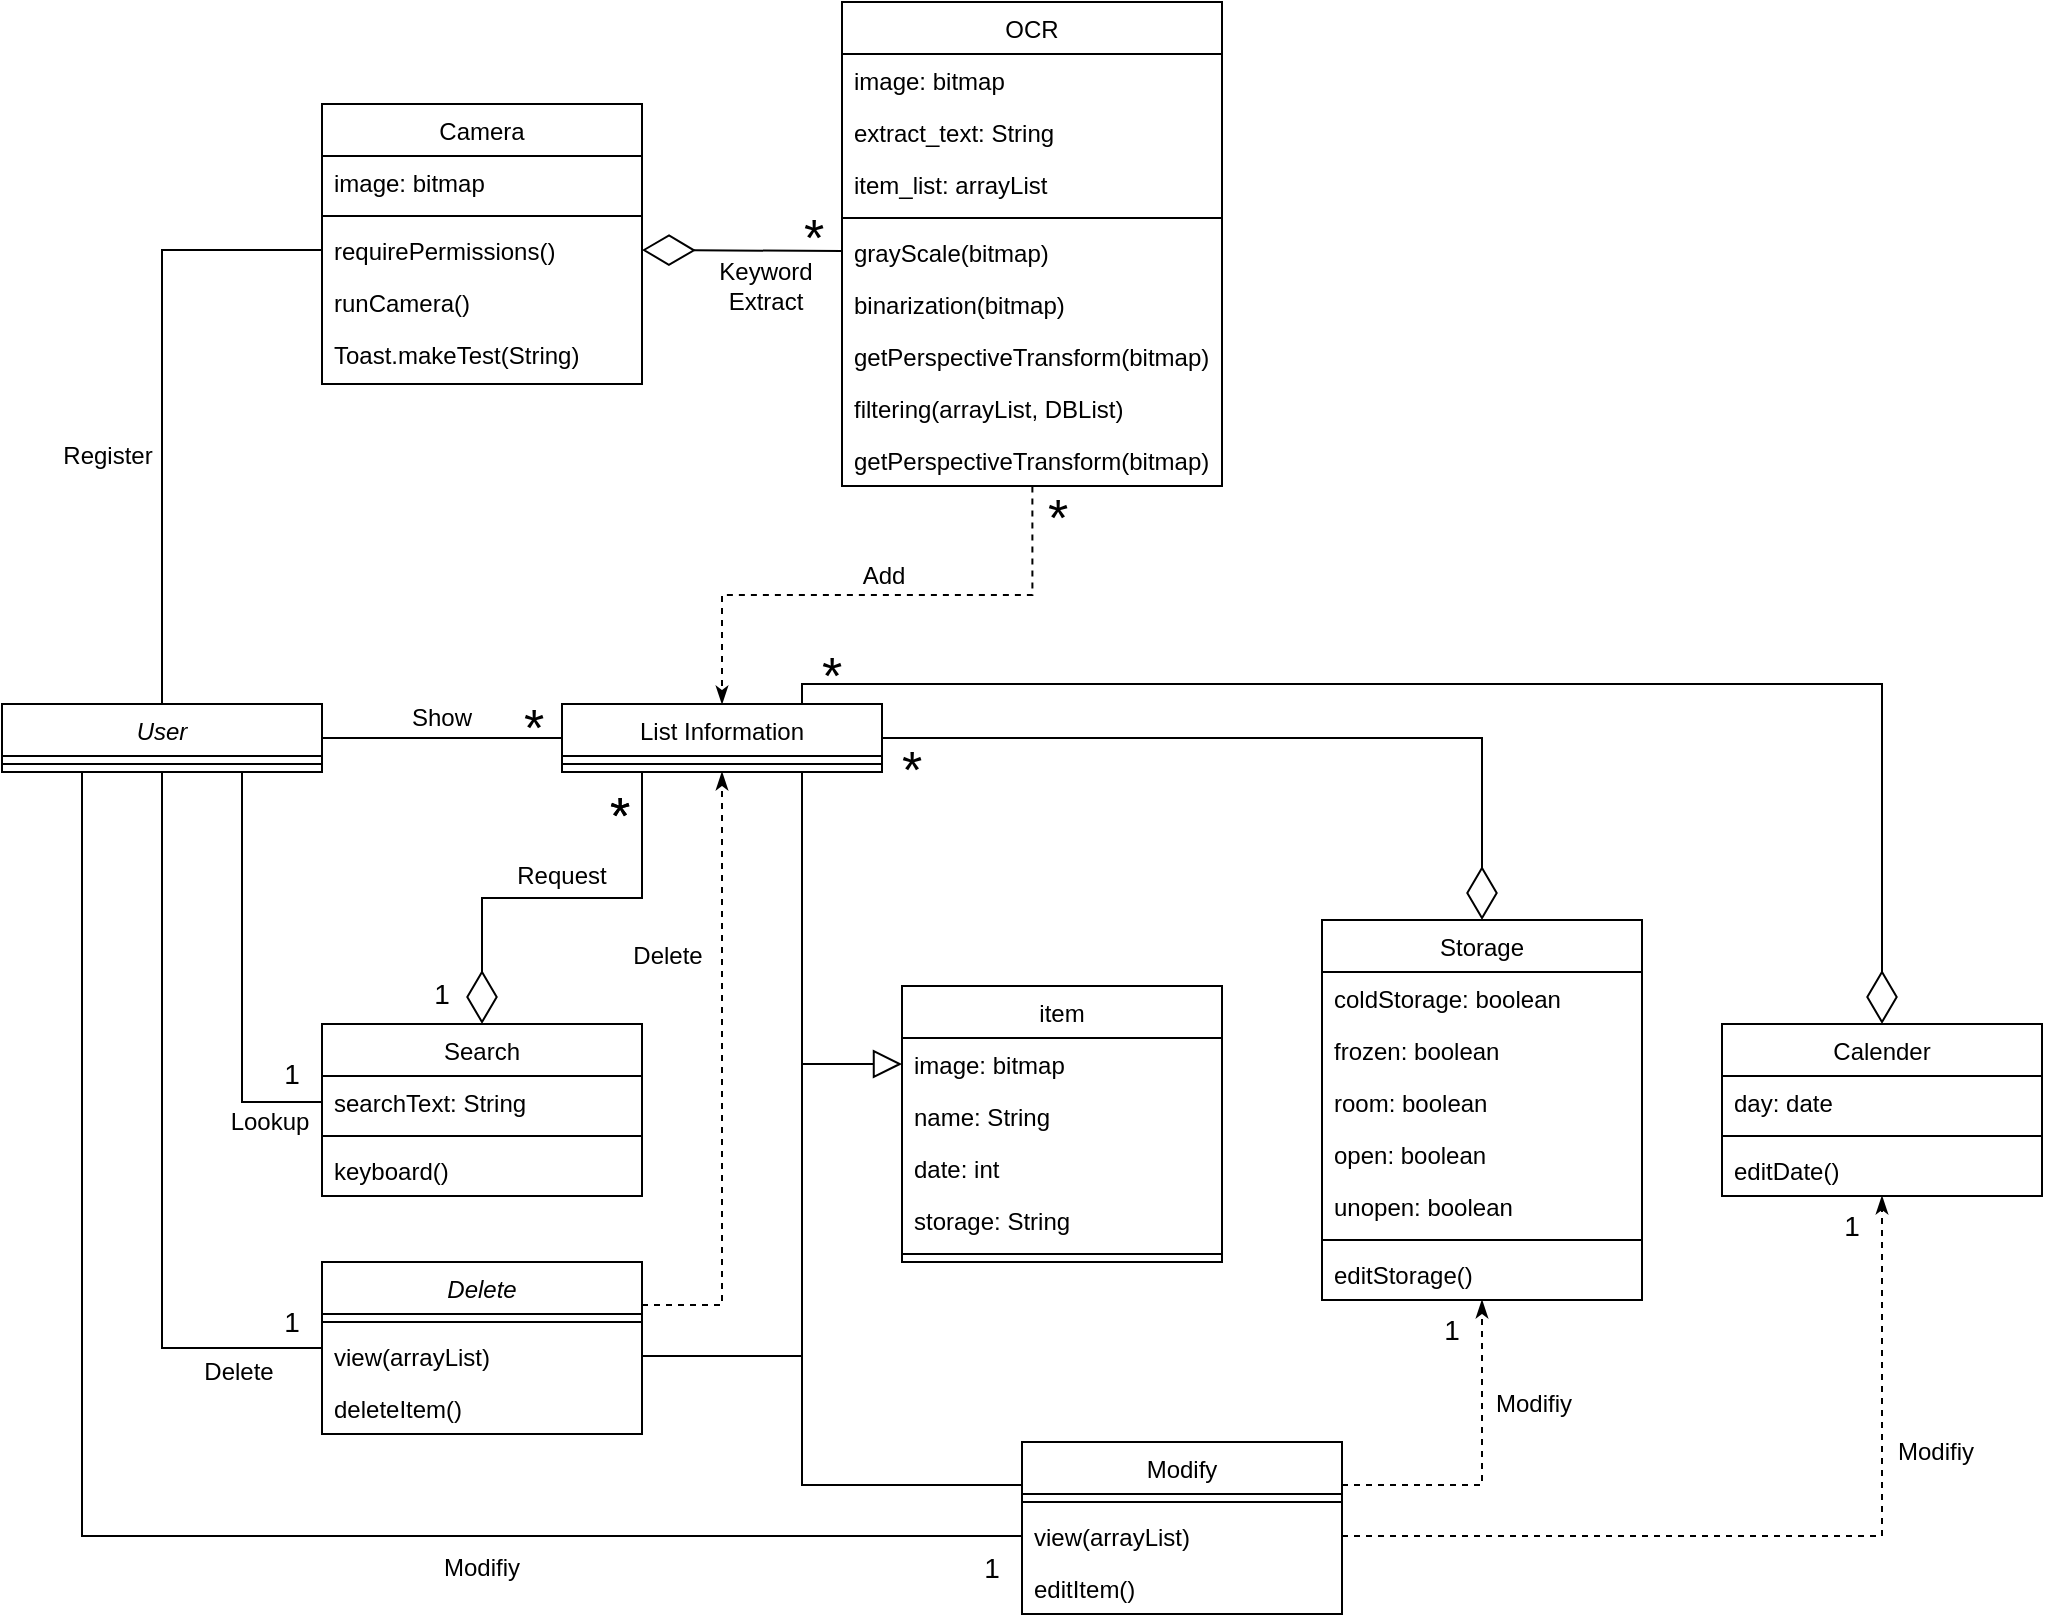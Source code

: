 <mxfile version="15.5.2" type="device"><diagram id="C5RBs43oDa-KdzZeNtuy" name="Page-1"><mxGraphModel dx="1713" dy="980" grid="1" gridSize="10" guides="1" tooltips="1" connect="1" arrows="1" fold="1" page="1" pageScale="1" pageWidth="827" pageHeight="1169" math="0" shadow="0"><root><mxCell id="WIyWlLk6GJQsqaUBKTNV-0"/><mxCell id="WIyWlLk6GJQsqaUBKTNV-1" parent="WIyWlLk6GJQsqaUBKTNV-0"/><mxCell id="zkfFHV4jXpPFQw0GAbJ--0" value="Delete" style="swimlane;fontStyle=2;align=center;verticalAlign=top;childLayout=stackLayout;horizontal=1;startSize=26;horizontalStack=0;resizeParent=1;resizeLast=0;collapsible=1;marginBottom=0;rounded=0;shadow=0;strokeWidth=1;" parent="WIyWlLk6GJQsqaUBKTNV-1" vertex="1"><mxGeometry x="200" y="690" width="160" height="86" as="geometry"><mxRectangle x="230" y="140" width="160" height="26" as="alternateBounds"/></mxGeometry></mxCell><mxCell id="zkfFHV4jXpPFQw0GAbJ--4" value="" style="line;html=1;strokeWidth=1;align=left;verticalAlign=middle;spacingTop=-1;spacingLeft=3;spacingRight=3;rotatable=0;labelPosition=right;points=[];portConstraint=eastwest;" parent="zkfFHV4jXpPFQw0GAbJ--0" vertex="1"><mxGeometry y="26" width="160" height="8" as="geometry"/></mxCell><mxCell id="zkfFHV4jXpPFQw0GAbJ--5" value="view(arrayList)" style="text;align=left;verticalAlign=top;spacingLeft=4;spacingRight=4;overflow=hidden;rotatable=0;points=[[0,0.5],[1,0.5]];portConstraint=eastwest;" parent="zkfFHV4jXpPFQw0GAbJ--0" vertex="1"><mxGeometry y="34" width="160" height="26" as="geometry"/></mxCell><mxCell id="zIUhNNoP_GgQv3M3qpLW-12" value="deleteItem()" style="text;align=left;verticalAlign=top;spacingLeft=4;spacingRight=4;overflow=hidden;rotatable=0;points=[[0,0.5],[1,0.5]];portConstraint=eastwest;" vertex="1" parent="zkfFHV4jXpPFQw0GAbJ--0"><mxGeometry y="60" width="160" height="26" as="geometry"/></mxCell><mxCell id="zkfFHV4jXpPFQw0GAbJ--6" value="Modify" style="swimlane;fontStyle=0;align=center;verticalAlign=top;childLayout=stackLayout;horizontal=1;startSize=26;horizontalStack=0;resizeParent=1;resizeLast=0;collapsible=1;marginBottom=0;rounded=0;shadow=0;strokeWidth=1;" parent="WIyWlLk6GJQsqaUBKTNV-1" vertex="1"><mxGeometry x="550" y="780" width="160" height="86" as="geometry"><mxRectangle x="130" y="380" width="160" height="26" as="alternateBounds"/></mxGeometry></mxCell><mxCell id="zkfFHV4jXpPFQw0GAbJ--9" value="" style="line;html=1;strokeWidth=1;align=left;verticalAlign=middle;spacingTop=-1;spacingLeft=3;spacingRight=3;rotatable=0;labelPosition=right;points=[];portConstraint=eastwest;" parent="zkfFHV4jXpPFQw0GAbJ--6" vertex="1"><mxGeometry y="26" width="160" height="8" as="geometry"/></mxCell><mxCell id="zkfFHV4jXpPFQw0GAbJ--10" value="view(arrayList)" style="text;align=left;verticalAlign=top;spacingLeft=4;spacingRight=4;overflow=hidden;rotatable=0;points=[[0,0.5],[1,0.5]];portConstraint=eastwest;fontStyle=0" parent="zkfFHV4jXpPFQw0GAbJ--6" vertex="1"><mxGeometry y="34" width="160" height="26" as="geometry"/></mxCell><mxCell id="zkfFHV4jXpPFQw0GAbJ--11" value="editItem()" style="text;align=left;verticalAlign=top;spacingLeft=4;spacingRight=4;overflow=hidden;rotatable=0;points=[[0,0.5],[1,0.5]];portConstraint=eastwest;" parent="zkfFHV4jXpPFQw0GAbJ--6" vertex="1"><mxGeometry y="60" width="160" height="26" as="geometry"/></mxCell><mxCell id="zkfFHV4jXpPFQw0GAbJ--13" value="Search" style="swimlane;fontStyle=0;align=center;verticalAlign=top;childLayout=stackLayout;horizontal=1;startSize=26;horizontalStack=0;resizeParent=1;resizeLast=0;collapsible=1;marginBottom=0;rounded=0;shadow=0;strokeWidth=1;" parent="WIyWlLk6GJQsqaUBKTNV-1" vertex="1"><mxGeometry x="200" y="571" width="160" height="86" as="geometry"><mxRectangle x="340" y="380" width="170" height="26" as="alternateBounds"/></mxGeometry></mxCell><mxCell id="zkfFHV4jXpPFQw0GAbJ--14" value="searchText: String" style="text;align=left;verticalAlign=top;spacingLeft=4;spacingRight=4;overflow=hidden;rotatable=0;points=[[0,0.5],[1,0.5]];portConstraint=eastwest;" parent="zkfFHV4jXpPFQw0GAbJ--13" vertex="1"><mxGeometry y="26" width="160" height="26" as="geometry"/></mxCell><mxCell id="zkfFHV4jXpPFQw0GAbJ--15" value="" style="line;html=1;strokeWidth=1;align=left;verticalAlign=middle;spacingTop=-1;spacingLeft=3;spacingRight=3;rotatable=0;labelPosition=right;points=[];portConstraint=eastwest;" parent="zkfFHV4jXpPFQw0GAbJ--13" vertex="1"><mxGeometry y="52" width="160" height="8" as="geometry"/></mxCell><mxCell id="zIUhNNoP_GgQv3M3qpLW-15" value="keyboard()" style="text;align=left;verticalAlign=top;spacingLeft=4;spacingRight=4;overflow=hidden;rotatable=0;points=[[0,0.5],[1,0.5]];portConstraint=eastwest;" vertex="1" parent="zkfFHV4jXpPFQw0GAbJ--13"><mxGeometry y="60" width="160" height="26" as="geometry"/></mxCell><mxCell id="zkfFHV4jXpPFQw0GAbJ--17" value="Camera" style="swimlane;fontStyle=0;align=center;verticalAlign=top;childLayout=stackLayout;horizontal=1;startSize=26;horizontalStack=0;resizeParent=1;resizeLast=0;collapsible=1;marginBottom=0;rounded=0;shadow=0;strokeWidth=1;" parent="WIyWlLk6GJQsqaUBKTNV-1" vertex="1"><mxGeometry x="200" y="111" width="160" height="140" as="geometry"><mxRectangle x="550" y="140" width="160" height="26" as="alternateBounds"/></mxGeometry></mxCell><mxCell id="zkfFHV4jXpPFQw0GAbJ--18" value="image: bitmap" style="text;align=left;verticalAlign=top;spacingLeft=4;spacingRight=4;overflow=hidden;rotatable=0;points=[[0,0.5],[1,0.5]];portConstraint=eastwest;" parent="zkfFHV4jXpPFQw0GAbJ--17" vertex="1"><mxGeometry y="26" width="160" height="26" as="geometry"/></mxCell><mxCell id="zkfFHV4jXpPFQw0GAbJ--23" value="" style="line;html=1;strokeWidth=1;align=left;verticalAlign=middle;spacingTop=-1;spacingLeft=3;spacingRight=3;rotatable=0;labelPosition=right;points=[];portConstraint=eastwest;" parent="zkfFHV4jXpPFQw0GAbJ--17" vertex="1"><mxGeometry y="52" width="160" height="8" as="geometry"/></mxCell><mxCell id="zkfFHV4jXpPFQw0GAbJ--24" value="requirePermissions()" style="text;align=left;verticalAlign=top;spacingLeft=4;spacingRight=4;overflow=hidden;rotatable=0;points=[[0,0.5],[1,0.5]];portConstraint=eastwest;" parent="zkfFHV4jXpPFQw0GAbJ--17" vertex="1"><mxGeometry y="60" width="160" height="26" as="geometry"/></mxCell><mxCell id="zkfFHV4jXpPFQw0GAbJ--25" value="runCamera()" style="text;align=left;verticalAlign=top;spacingLeft=4;spacingRight=4;overflow=hidden;rotatable=0;points=[[0,0.5],[1,0.5]];portConstraint=eastwest;" parent="zkfFHV4jXpPFQw0GAbJ--17" vertex="1"><mxGeometry y="86" width="160" height="26" as="geometry"/></mxCell><mxCell id="zIUhNNoP_GgQv3M3qpLW-13" value="Toast.makeTest(String)" style="text;align=left;verticalAlign=top;spacingLeft=4;spacingRight=4;overflow=hidden;rotatable=0;points=[[0,0.5],[1,0.5]];portConstraint=eastwest;" vertex="1" parent="zkfFHV4jXpPFQw0GAbJ--17"><mxGeometry y="112" width="160" height="26" as="geometry"/></mxCell><mxCell id="zIUhNNoP_GgQv3M3qpLW-0" value="OCR" style="swimlane;fontStyle=0;align=center;verticalAlign=top;childLayout=stackLayout;horizontal=1;startSize=26;horizontalStack=0;resizeParent=1;resizeLast=0;collapsible=1;marginBottom=0;rounded=0;shadow=0;strokeWidth=1;" vertex="1" parent="WIyWlLk6GJQsqaUBKTNV-1"><mxGeometry x="460" y="60" width="190" height="242" as="geometry"><mxRectangle x="340" y="380" width="170" height="26" as="alternateBounds"/></mxGeometry></mxCell><mxCell id="zIUhNNoP_GgQv3M3qpLW-1" value="image: bitmap" style="text;align=left;verticalAlign=top;spacingLeft=4;spacingRight=4;overflow=hidden;rotatable=0;points=[[0,0.5],[1,0.5]];portConstraint=eastwest;" vertex="1" parent="zIUhNNoP_GgQv3M3qpLW-0"><mxGeometry y="26" width="190" height="26" as="geometry"/></mxCell><mxCell id="zIUhNNoP_GgQv3M3qpLW-16" value="extract_text: String" style="text;align=left;verticalAlign=top;spacingLeft=4;spacingRight=4;overflow=hidden;rotatable=0;points=[[0,0.5],[1,0.5]];portConstraint=eastwest;" vertex="1" parent="zIUhNNoP_GgQv3M3qpLW-0"><mxGeometry y="52" width="190" height="26" as="geometry"/></mxCell><mxCell id="zIUhNNoP_GgQv3M3qpLW-17" value="item_list: arrayList" style="text;align=left;verticalAlign=top;spacingLeft=4;spacingRight=4;overflow=hidden;rotatable=0;points=[[0,0.5],[1,0.5]];portConstraint=eastwest;" vertex="1" parent="zIUhNNoP_GgQv3M3qpLW-0"><mxGeometry y="78" width="190" height="26" as="geometry"/></mxCell><mxCell id="zIUhNNoP_GgQv3M3qpLW-2" value="" style="line;html=1;strokeWidth=1;align=left;verticalAlign=middle;spacingTop=-1;spacingLeft=3;spacingRight=3;rotatable=0;labelPosition=right;points=[];portConstraint=eastwest;" vertex="1" parent="zIUhNNoP_GgQv3M3qpLW-0"><mxGeometry y="104" width="190" height="8" as="geometry"/></mxCell><mxCell id="zIUhNNoP_GgQv3M3qpLW-18" value="grayScale(bitmap)" style="text;align=left;verticalAlign=top;spacingLeft=4;spacingRight=4;overflow=hidden;rotatable=0;points=[[0,0.5],[1,0.5]];portConstraint=eastwest;" vertex="1" parent="zIUhNNoP_GgQv3M3qpLW-0"><mxGeometry y="112" width="190" height="26" as="geometry"/></mxCell><mxCell id="zIUhNNoP_GgQv3M3qpLW-19" value="binarization(bitmap)" style="text;align=left;verticalAlign=top;spacingLeft=4;spacingRight=4;overflow=hidden;rotatable=0;points=[[0,0.5],[1,0.5]];portConstraint=eastwest;" vertex="1" parent="zIUhNNoP_GgQv3M3qpLW-0"><mxGeometry y="138" width="190" height="26" as="geometry"/></mxCell><mxCell id="zIUhNNoP_GgQv3M3qpLW-20" value="getPerspectiveTransform(bitmap)" style="text;align=left;verticalAlign=top;spacingLeft=4;spacingRight=4;overflow=hidden;rotatable=0;points=[[0,0.5],[1,0.5]];portConstraint=eastwest;" vertex="1" parent="zIUhNNoP_GgQv3M3qpLW-0"><mxGeometry y="164" width="190" height="26" as="geometry"/></mxCell><mxCell id="zIUhNNoP_GgQv3M3qpLW-21" value="filtering(arrayList, DBList)" style="text;align=left;verticalAlign=top;spacingLeft=4;spacingRight=4;overflow=hidden;rotatable=0;points=[[0,0.5],[1,0.5]];portConstraint=eastwest;" vertex="1" parent="zIUhNNoP_GgQv3M3qpLW-0"><mxGeometry y="190" width="190" height="26" as="geometry"/></mxCell><mxCell id="zIUhNNoP_GgQv3M3qpLW-22" value="getPerspectiveTransform(bitmap)" style="text;align=left;verticalAlign=top;spacingLeft=4;spacingRight=4;overflow=hidden;rotatable=0;points=[[0,0.5],[1,0.5]];portConstraint=eastwest;" vertex="1" parent="zIUhNNoP_GgQv3M3qpLW-0"><mxGeometry y="216" width="190" height="26" as="geometry"/></mxCell><mxCell id="zIUhNNoP_GgQv3M3qpLW-3" value="List Information" style="swimlane;fontStyle=0;align=center;verticalAlign=top;childLayout=stackLayout;horizontal=1;startSize=26;horizontalStack=0;resizeParent=1;resizeLast=0;collapsible=1;marginBottom=0;rounded=0;shadow=0;strokeWidth=1;" vertex="1" parent="WIyWlLk6GJQsqaUBKTNV-1"><mxGeometry x="320" y="411" width="160" height="34" as="geometry"><mxRectangle x="340" y="380" width="170" height="26" as="alternateBounds"/></mxGeometry></mxCell><mxCell id="zIUhNNoP_GgQv3M3qpLW-5" value="" style="line;html=1;strokeWidth=1;align=left;verticalAlign=middle;spacingTop=-1;spacingLeft=3;spacingRight=3;rotatable=0;labelPosition=right;points=[];portConstraint=eastwest;" vertex="1" parent="zIUhNNoP_GgQv3M3qpLW-3"><mxGeometry y="26" width="160" height="8" as="geometry"/></mxCell><mxCell id="zIUhNNoP_GgQv3M3qpLW-32" value="User" style="swimlane;fontStyle=2;align=center;verticalAlign=top;childLayout=stackLayout;horizontal=1;startSize=26;horizontalStack=0;resizeParent=1;resizeLast=0;collapsible=1;marginBottom=0;rounded=0;shadow=0;strokeWidth=1;" vertex="1" parent="WIyWlLk6GJQsqaUBKTNV-1"><mxGeometry x="40" y="411" width="160" height="34" as="geometry"><mxRectangle x="230" y="140" width="160" height="26" as="alternateBounds"/></mxGeometry></mxCell><mxCell id="zIUhNNoP_GgQv3M3qpLW-36" value="" style="line;html=1;strokeWidth=1;align=left;verticalAlign=middle;spacingTop=-1;spacingLeft=3;spacingRight=3;rotatable=0;labelPosition=right;points=[];portConstraint=eastwest;" vertex="1" parent="zIUhNNoP_GgQv3M3qpLW-32"><mxGeometry y="26" width="160" height="8" as="geometry"/></mxCell><mxCell id="zIUhNNoP_GgQv3M3qpLW-42" value="" style="endArrow=none;html=1;rounded=0;exitX=0.5;exitY=0;exitDx=0;exitDy=0;entryX=0;entryY=0.5;entryDx=0;entryDy=0;edgeStyle=orthogonalEdgeStyle;" edge="1" parent="WIyWlLk6GJQsqaUBKTNV-1" source="zIUhNNoP_GgQv3M3qpLW-32" target="zkfFHV4jXpPFQw0GAbJ--24"><mxGeometry width="50" height="50" relative="1" as="geometry"><mxPoint x="30" y="341" as="sourcePoint"/><mxPoint x="80" y="291" as="targetPoint"/></mxGeometry></mxCell><mxCell id="zIUhNNoP_GgQv3M3qpLW-43" value="" style="endArrow=diamondThin;endFill=0;endSize=24;html=1;rounded=0;entryX=1;entryY=0.5;entryDx=0;entryDy=0;" edge="1" parent="WIyWlLk6GJQsqaUBKTNV-1" source="zIUhNNoP_GgQv3M3qpLW-18" target="zkfFHV4jXpPFQw0GAbJ--24"><mxGeometry width="160" relative="1" as="geometry"><mxPoint x="430" y="160" as="sourcePoint"/><mxPoint x="390" y="200" as="targetPoint"/></mxGeometry></mxCell><mxCell id="zIUhNNoP_GgQv3M3qpLW-49" value="" style="endArrow=none;html=1;rounded=0;exitX=1;exitY=0.5;exitDx=0;exitDy=0;entryX=0;entryY=0.5;entryDx=0;entryDy=0;" edge="1" parent="WIyWlLk6GJQsqaUBKTNV-1" source="zIUhNNoP_GgQv3M3qpLW-32"><mxGeometry width="50" height="50" relative="1" as="geometry"><mxPoint x="90" y="431" as="sourcePoint"/><mxPoint x="320" y="428" as="targetPoint"/><Array as="points"/></mxGeometry></mxCell><mxCell id="zIUhNNoP_GgQv3M3qpLW-51" value="" style="endArrow=none;html=1;rounded=0;entryX=0;entryY=0.5;entryDx=0;entryDy=0;exitX=0.75;exitY=1;exitDx=0;exitDy=0;edgeStyle=orthogonalEdgeStyle;" edge="1" parent="WIyWlLk6GJQsqaUBKTNV-1" source="zIUhNNoP_GgQv3M3qpLW-32" target="zkfFHV4jXpPFQw0GAbJ--14"><mxGeometry width="50" height="50" relative="1" as="geometry"><mxPoint x="110" y="491" as="sourcePoint"/><mxPoint x="240" y="284" as="targetPoint"/></mxGeometry></mxCell><mxCell id="zIUhNNoP_GgQv3M3qpLW-65" value="" style="endArrow=none;html=1;rounded=0;exitX=0.5;exitY=1;exitDx=0;exitDy=0;entryX=0;entryY=0.5;entryDx=0;entryDy=0;edgeStyle=orthogonalEdgeStyle;" edge="1" parent="WIyWlLk6GJQsqaUBKTNV-1" source="zIUhNNoP_GgQv3M3qpLW-32" target="zkfFHV4jXpPFQw0GAbJ--0"><mxGeometry width="50" height="50" relative="1" as="geometry"><mxPoint x="150" y="560" as="sourcePoint"/><mxPoint x="230" y="780" as="targetPoint"/></mxGeometry></mxCell><mxCell id="zIUhNNoP_GgQv3M3qpLW-69" value="" style="endArrow=none;html=1;rounded=0;exitX=0.25;exitY=1;exitDx=0;exitDy=0;entryX=0;entryY=0.5;entryDx=0;entryDy=0;" edge="1" parent="WIyWlLk6GJQsqaUBKTNV-1" source="zIUhNNoP_GgQv3M3qpLW-32" target="zkfFHV4jXpPFQw0GAbJ--10"><mxGeometry width="50" height="50" relative="1" as="geometry"><mxPoint x="130" y="455" as="sourcePoint"/><mxPoint x="550" y="819" as="targetPoint"/><Array as="points"><mxPoint x="80" y="827"/></Array></mxGeometry></mxCell><mxCell id="zIUhNNoP_GgQv3M3qpLW-75" value="" style="endArrow=diamondThin;endFill=0;endSize=24;html=1;rounded=0;edgeStyle=orthogonalEdgeStyle;entryX=0.5;entryY=0;entryDx=0;entryDy=0;exitX=0.75;exitY=0;exitDx=0;exitDy=0;" edge="1" parent="WIyWlLk6GJQsqaUBKTNV-1" source="zIUhNNoP_GgQv3M3qpLW-3" target="zIUhNNoP_GgQv3M3qpLW-100"><mxGeometry width="160" relative="1" as="geometry"><mxPoint x="480" y="428" as="sourcePoint"/><mxPoint x="780" y="480" as="targetPoint"/></mxGeometry></mxCell><mxCell id="zIUhNNoP_GgQv3M3qpLW-76" value="" style="endArrow=diamondThin;endFill=0;endSize=24;html=1;rounded=0;entryX=0.5;entryY=0;entryDx=0;entryDy=0;edgeStyle=orthogonalEdgeStyle;exitX=1;exitY=0.5;exitDx=0;exitDy=0;" edge="1" parent="WIyWlLk6GJQsqaUBKTNV-1" source="zIUhNNoP_GgQv3M3qpLW-3" target="zIUhNNoP_GgQv3M3qpLW-104"><mxGeometry width="160" relative="1" as="geometry"><mxPoint x="480" y="454" as="sourcePoint"/><mxPoint x="590" y="530" as="targetPoint"/></mxGeometry></mxCell><mxCell id="zIUhNNoP_GgQv3M3qpLW-79" value="" style="endArrow=classicThin;dashed=1;endFill=1;html=1;rounded=0;edgeStyle=orthogonalEdgeStyle;entryX=0.5;entryY=1;entryDx=0;entryDy=0;exitX=1;exitY=0.25;exitDx=0;exitDy=0;" edge="1" parent="WIyWlLk6GJQsqaUBKTNV-1" source="zkfFHV4jXpPFQw0GAbJ--0" target="zIUhNNoP_GgQv3M3qpLW-3"><mxGeometry width="160" relative="1" as="geometry"><mxPoint x="380" y="729" as="sourcePoint"/><mxPoint x="620" y="720" as="targetPoint"/><Array as="points"><mxPoint x="400" y="712"/></Array></mxGeometry></mxCell><mxCell id="zIUhNNoP_GgQv3M3qpLW-80" value="" style="endArrow=classicThin;dashed=1;endFill=1;html=1;rounded=0;edgeStyle=orthogonalEdgeStyle;exitX=1;exitY=0.5;exitDx=0;exitDy=0;" edge="1" parent="WIyWlLk6GJQsqaUBKTNV-1" source="zkfFHV4jXpPFQw0GAbJ--10" target="zIUhNNoP_GgQv3M3qpLW-100"><mxGeometry width="160" relative="1" as="geometry"><mxPoint x="825" y="869" as="sourcePoint"/><mxPoint x="980" y="710" as="targetPoint"/></mxGeometry></mxCell><mxCell id="zIUhNNoP_GgQv3M3qpLW-81" value="" style="endArrow=classicThin;dashed=1;endFill=1;html=1;rounded=0;exitX=1;exitY=0.25;exitDx=0;exitDy=0;edgeStyle=orthogonalEdgeStyle;" edge="1" parent="WIyWlLk6GJQsqaUBKTNV-1" source="zkfFHV4jXpPFQw0GAbJ--6" target="zIUhNNoP_GgQv3M3qpLW-104"><mxGeometry width="160" relative="1" as="geometry"><mxPoint x="414.32" y="792.992" as="sourcePoint"/><mxPoint x="790" y="730" as="targetPoint"/><Array as="points"><mxPoint x="780" y="802"/></Array></mxGeometry></mxCell><mxCell id="zIUhNNoP_GgQv3M3qpLW-82" value="" style="endArrow=classicThin;dashed=1;endFill=1;html=1;rounded=0;edgeStyle=orthogonalEdgeStyle;entryX=0.5;entryY=0;entryDx=0;entryDy=0;exitX=0.501;exitY=1.01;exitDx=0;exitDy=0;exitPerimeter=0;" edge="1" parent="WIyWlLk6GJQsqaUBKTNV-1" source="zIUhNNoP_GgQv3M3qpLW-22" target="zIUhNNoP_GgQv3M3qpLW-3"><mxGeometry width="160" relative="1" as="geometry"><mxPoint x="555" y="310" as="sourcePoint"/><mxPoint x="480" y="402" as="targetPoint"/></mxGeometry></mxCell><mxCell id="zIUhNNoP_GgQv3M3qpLW-84" value="item" style="swimlane;fontStyle=0;align=center;verticalAlign=top;childLayout=stackLayout;horizontal=1;startSize=26;horizontalStack=0;resizeParent=1;resizeLast=0;collapsible=1;marginBottom=0;rounded=0;shadow=0;strokeWidth=1;" vertex="1" parent="WIyWlLk6GJQsqaUBKTNV-1"><mxGeometry x="490" y="552" width="160" height="138" as="geometry"><mxRectangle x="130" y="380" width="160" height="26" as="alternateBounds"/></mxGeometry></mxCell><mxCell id="zIUhNNoP_GgQv3M3qpLW-85" value="image: bitmap" style="text;align=left;verticalAlign=top;spacingLeft=4;spacingRight=4;overflow=hidden;rotatable=0;points=[[0,0.5],[1,0.5]];portConstraint=eastwest;" vertex="1" parent="zIUhNNoP_GgQv3M3qpLW-84"><mxGeometry y="26" width="160" height="26" as="geometry"/></mxCell><mxCell id="zIUhNNoP_GgQv3M3qpLW-86" value="name: String" style="text;align=left;verticalAlign=top;spacingLeft=4;spacingRight=4;overflow=hidden;rotatable=0;points=[[0,0.5],[1,0.5]];portConstraint=eastwest;rounded=0;shadow=0;html=0;" vertex="1" parent="zIUhNNoP_GgQv3M3qpLW-84"><mxGeometry y="52" width="160" height="26" as="geometry"/></mxCell><mxCell id="zIUhNNoP_GgQv3M3qpLW-87" value="date: int" style="text;align=left;verticalAlign=top;spacingLeft=4;spacingRight=4;overflow=hidden;rotatable=0;points=[[0,0.5],[1,0.5]];portConstraint=eastwest;rounded=0;shadow=0;html=0;" vertex="1" parent="zIUhNNoP_GgQv3M3qpLW-84"><mxGeometry y="78" width="160" height="26" as="geometry"/></mxCell><mxCell id="zIUhNNoP_GgQv3M3qpLW-88" value="storage: String" style="text;align=left;verticalAlign=top;spacingLeft=4;spacingRight=4;overflow=hidden;rotatable=0;points=[[0,0.5],[1,0.5]];portConstraint=eastwest;rounded=0;shadow=0;html=0;" vertex="1" parent="zIUhNNoP_GgQv3M3qpLW-84"><mxGeometry y="104" width="160" height="26" as="geometry"/></mxCell><mxCell id="zIUhNNoP_GgQv3M3qpLW-89" value="" style="line;html=1;strokeWidth=1;align=left;verticalAlign=middle;spacingTop=-1;spacingLeft=3;spacingRight=3;rotatable=0;labelPosition=right;points=[];portConstraint=eastwest;" vertex="1" parent="zIUhNNoP_GgQv3M3qpLW-84"><mxGeometry y="130" width="160" height="8" as="geometry"/></mxCell><mxCell id="zIUhNNoP_GgQv3M3qpLW-100" value="Calender" style="swimlane;fontStyle=0;align=center;verticalAlign=top;childLayout=stackLayout;horizontal=1;startSize=26;horizontalStack=0;resizeParent=1;resizeLast=0;collapsible=1;marginBottom=0;rounded=0;shadow=0;strokeWidth=1;" vertex="1" parent="WIyWlLk6GJQsqaUBKTNV-1"><mxGeometry x="900" y="571" width="160" height="86" as="geometry"><mxRectangle x="340" y="380" width="170" height="26" as="alternateBounds"/></mxGeometry></mxCell><mxCell id="zIUhNNoP_GgQv3M3qpLW-101" value="day: date" style="text;align=left;verticalAlign=top;spacingLeft=4;spacingRight=4;overflow=hidden;rotatable=0;points=[[0,0.5],[1,0.5]];portConstraint=eastwest;" vertex="1" parent="zIUhNNoP_GgQv3M3qpLW-100"><mxGeometry y="26" width="160" height="26" as="geometry"/></mxCell><mxCell id="zIUhNNoP_GgQv3M3qpLW-102" value="" style="line;html=1;strokeWidth=1;align=left;verticalAlign=middle;spacingTop=-1;spacingLeft=3;spacingRight=3;rotatable=0;labelPosition=right;points=[];portConstraint=eastwest;" vertex="1" parent="zIUhNNoP_GgQv3M3qpLW-100"><mxGeometry y="52" width="160" height="8" as="geometry"/></mxCell><mxCell id="zIUhNNoP_GgQv3M3qpLW-103" value="editDate()" style="text;align=left;verticalAlign=top;spacingLeft=4;spacingRight=4;overflow=hidden;rotatable=0;points=[[0,0.5],[1,0.5]];portConstraint=eastwest;" vertex="1" parent="zIUhNNoP_GgQv3M3qpLW-100"><mxGeometry y="60" width="160" height="26" as="geometry"/></mxCell><mxCell id="zIUhNNoP_GgQv3M3qpLW-104" value="Storage" style="swimlane;fontStyle=0;align=center;verticalAlign=top;childLayout=stackLayout;horizontal=1;startSize=26;horizontalStack=0;resizeParent=1;resizeLast=0;collapsible=1;marginBottom=0;rounded=0;shadow=0;strokeWidth=1;" vertex="1" parent="WIyWlLk6GJQsqaUBKTNV-1"><mxGeometry x="700" y="519" width="160" height="190" as="geometry"><mxRectangle x="340" y="380" width="170" height="26" as="alternateBounds"/></mxGeometry></mxCell><mxCell id="zIUhNNoP_GgQv3M3qpLW-105" value="coldStorage: boolean" style="text;align=left;verticalAlign=top;spacingLeft=4;spacingRight=4;overflow=hidden;rotatable=0;points=[[0,0.5],[1,0.5]];portConstraint=eastwest;" vertex="1" parent="zIUhNNoP_GgQv3M3qpLW-104"><mxGeometry y="26" width="160" height="26" as="geometry"/></mxCell><mxCell id="zIUhNNoP_GgQv3M3qpLW-106" value="frozen: boolean" style="text;align=left;verticalAlign=top;spacingLeft=4;spacingRight=4;overflow=hidden;rotatable=0;points=[[0,0.5],[1,0.5]];portConstraint=eastwest;" vertex="1" parent="zIUhNNoP_GgQv3M3qpLW-104"><mxGeometry y="52" width="160" height="26" as="geometry"/></mxCell><mxCell id="zIUhNNoP_GgQv3M3qpLW-107" value="room: boolean" style="text;align=left;verticalAlign=top;spacingLeft=4;spacingRight=4;overflow=hidden;rotatable=0;points=[[0,0.5],[1,0.5]];portConstraint=eastwest;" vertex="1" parent="zIUhNNoP_GgQv3M3qpLW-104"><mxGeometry y="78" width="160" height="26" as="geometry"/></mxCell><mxCell id="zIUhNNoP_GgQv3M3qpLW-108" value="open: boolean" style="text;align=left;verticalAlign=top;spacingLeft=4;spacingRight=4;overflow=hidden;rotatable=0;points=[[0,0.5],[1,0.5]];portConstraint=eastwest;" vertex="1" parent="zIUhNNoP_GgQv3M3qpLW-104"><mxGeometry y="104" width="160" height="26" as="geometry"/></mxCell><mxCell id="zIUhNNoP_GgQv3M3qpLW-109" value="unopen: boolean" style="text;align=left;verticalAlign=top;spacingLeft=4;spacingRight=4;overflow=hidden;rotatable=0;points=[[0,0.5],[1,0.5]];portConstraint=eastwest;" vertex="1" parent="zIUhNNoP_GgQv3M3qpLW-104"><mxGeometry y="130" width="160" height="26" as="geometry"/></mxCell><mxCell id="zIUhNNoP_GgQv3M3qpLW-110" value="" style="line;html=1;strokeWidth=1;align=left;verticalAlign=middle;spacingTop=-1;spacingLeft=3;spacingRight=3;rotatable=0;labelPosition=right;points=[];portConstraint=eastwest;" vertex="1" parent="zIUhNNoP_GgQv3M3qpLW-104"><mxGeometry y="156" width="160" height="8" as="geometry"/></mxCell><mxCell id="zIUhNNoP_GgQv3M3qpLW-111" value="editStorage()" style="text;align=left;verticalAlign=top;spacingLeft=4;spacingRight=4;overflow=hidden;rotatable=0;points=[[0,0.5],[1,0.5]];portConstraint=eastwest;" vertex="1" parent="zIUhNNoP_GgQv3M3qpLW-104"><mxGeometry y="164" width="160" height="26" as="geometry"/></mxCell><mxCell id="zIUhNNoP_GgQv3M3qpLW-113" value="" style="endArrow=block;endFill=0;endSize=12;html=1;rounded=0;exitX=0.75;exitY=1;exitDx=0;exitDy=0;edgeStyle=orthogonalEdgeStyle;entryX=0;entryY=0.5;entryDx=0;entryDy=0;" edge="1" parent="WIyWlLk6GJQsqaUBKTNV-1" source="zIUhNNoP_GgQv3M3qpLW-3" target="zIUhNNoP_GgQv3M3qpLW-85"><mxGeometry width="160" relative="1" as="geometry"><mxPoint x="350" y="540" as="sourcePoint"/><mxPoint x="460" y="570" as="targetPoint"/></mxGeometry></mxCell><mxCell id="zIUhNNoP_GgQv3M3qpLW-114" value="" style="endArrow=none;endFill=0;endSize=12;html=1;rounded=0;exitX=1;exitY=0.5;exitDx=0;exitDy=0;edgeStyle=orthogonalEdgeStyle;" edge="1" parent="WIyWlLk6GJQsqaUBKTNV-1" source="zkfFHV4jXpPFQw0GAbJ--5"><mxGeometry width="160" relative="1" as="geometry"><mxPoint x="360" y="729" as="sourcePoint"/><mxPoint x="440" y="590" as="targetPoint"/><Array as="points"><mxPoint x="440" y="737"/></Array></mxGeometry></mxCell><mxCell id="zIUhNNoP_GgQv3M3qpLW-115" value="" style="endArrow=none;endFill=0;endSize=12;html=1;rounded=0;exitX=0;exitY=0.25;exitDx=0;exitDy=0;edgeStyle=orthogonalEdgeStyle;" edge="1" parent="WIyWlLk6GJQsqaUBKTNV-1" source="zkfFHV4jXpPFQw0GAbJ--6"><mxGeometry width="160" relative="1" as="geometry"><mxPoint x="370" y="747" as="sourcePoint"/><mxPoint x="440" y="730" as="targetPoint"/><Array as="points"><mxPoint x="440" y="802"/></Array></mxGeometry></mxCell><mxCell id="zIUhNNoP_GgQv3M3qpLW-116" value="Register" style="text;html=1;strokeColor=none;fillColor=none;align=center;verticalAlign=middle;whiteSpace=wrap;rounded=0;" vertex="1" parent="WIyWlLk6GJQsqaUBKTNV-1"><mxGeometry x="63" y="272" width="60" height="30" as="geometry"/></mxCell><mxCell id="zIUhNNoP_GgQv3M3qpLW-117" value="Keyword&lt;br&gt;Extract" style="text;html=1;strokeColor=none;fillColor=none;align=center;verticalAlign=middle;whiteSpace=wrap;rounded=0;" vertex="1" parent="WIyWlLk6GJQsqaUBKTNV-1"><mxGeometry x="392" y="187" width="60" height="30" as="geometry"/></mxCell><mxCell id="zIUhNNoP_GgQv3M3qpLW-119" value="Add" style="text;html=1;strokeColor=none;fillColor=none;align=center;verticalAlign=middle;whiteSpace=wrap;rounded=0;" vertex="1" parent="WIyWlLk6GJQsqaUBKTNV-1"><mxGeometry x="451" y="332" width="60" height="30" as="geometry"/></mxCell><mxCell id="zIUhNNoP_GgQv3M3qpLW-120" value="Show" style="text;html=1;strokeColor=none;fillColor=none;align=center;verticalAlign=middle;whiteSpace=wrap;rounded=0;" vertex="1" parent="WIyWlLk6GJQsqaUBKTNV-1"><mxGeometry x="230" y="403" width="60" height="30" as="geometry"/></mxCell><mxCell id="zIUhNNoP_GgQv3M3qpLW-121" value="Lookup" style="text;html=1;strokeColor=none;fillColor=none;align=center;verticalAlign=middle;whiteSpace=wrap;rounded=0;" vertex="1" parent="WIyWlLk6GJQsqaUBKTNV-1"><mxGeometry x="144" y="605" width="60" height="30" as="geometry"/></mxCell><mxCell id="zIUhNNoP_GgQv3M3qpLW-122" value="Request" style="text;html=1;strokeColor=none;fillColor=none;align=center;verticalAlign=middle;whiteSpace=wrap;rounded=0;" vertex="1" parent="WIyWlLk6GJQsqaUBKTNV-1"><mxGeometry x="290" y="482" width="60" height="30" as="geometry"/></mxCell><mxCell id="zIUhNNoP_GgQv3M3qpLW-123" value="" style="endArrow=diamondThin;endFill=0;endSize=24;html=1;rounded=0;edgeStyle=orthogonalEdgeStyle;exitX=0.25;exitY=1;exitDx=0;exitDy=0;" edge="1" parent="WIyWlLk6GJQsqaUBKTNV-1" source="zIUhNNoP_GgQv3M3qpLW-3" target="zkfFHV4jXpPFQw0GAbJ--13"><mxGeometry width="160" relative="1" as="geometry"><mxPoint x="490.0" y="438" as="sourcePoint"/><mxPoint x="790" y="529" as="targetPoint"/></mxGeometry></mxCell><mxCell id="zIUhNNoP_GgQv3M3qpLW-124" value="Delete" style="text;html=1;align=center;verticalAlign=middle;resizable=0;points=[];autosize=1;strokeColor=none;fillColor=none;" vertex="1" parent="WIyWlLk6GJQsqaUBKTNV-1"><mxGeometry x="133" y="735" width="50" height="20" as="geometry"/></mxCell><mxCell id="zIUhNNoP_GgQv3M3qpLW-125" value="Modifiy" style="text;html=1;strokeColor=none;fillColor=none;align=center;verticalAlign=middle;whiteSpace=wrap;rounded=0;" vertex="1" parent="WIyWlLk6GJQsqaUBKTNV-1"><mxGeometry x="250" y="828" width="60" height="30" as="geometry"/></mxCell><mxCell id="zIUhNNoP_GgQv3M3qpLW-126" value="Delete" style="text;html=1;strokeColor=none;fillColor=none;align=center;verticalAlign=middle;whiteSpace=wrap;rounded=0;" vertex="1" parent="WIyWlLk6GJQsqaUBKTNV-1"><mxGeometry x="343" y="522" width="60" height="30" as="geometry"/></mxCell><mxCell id="zIUhNNoP_GgQv3M3qpLW-127" value="Modifiy" style="text;html=1;strokeColor=none;fillColor=none;align=center;verticalAlign=middle;whiteSpace=wrap;rounded=0;" vertex="1" parent="WIyWlLk6GJQsqaUBKTNV-1"><mxGeometry x="977" y="770" width="60" height="30" as="geometry"/></mxCell><mxCell id="zIUhNNoP_GgQv3M3qpLW-128" value="Modifiy" style="text;html=1;strokeColor=none;fillColor=none;align=center;verticalAlign=middle;whiteSpace=wrap;rounded=0;" vertex="1" parent="WIyWlLk6GJQsqaUBKTNV-1"><mxGeometry x="776" y="746" width="60" height="30" as="geometry"/></mxCell><mxCell id="zIUhNNoP_GgQv3M3qpLW-129" value="*" style="text;html=1;strokeColor=none;fillColor=none;align=center;verticalAlign=middle;whiteSpace=wrap;rounded=0;fontSize=26;" vertex="1" parent="WIyWlLk6GJQsqaUBKTNV-1"><mxGeometry x="334" y="452" width="30" height="30" as="geometry"/></mxCell><mxCell id="zIUhNNoP_GgQv3M3qpLW-134" value="*" style="text;html=1;strokeColor=none;fillColor=none;align=center;verticalAlign=middle;whiteSpace=wrap;rounded=0;fontSize=26;" vertex="1" parent="WIyWlLk6GJQsqaUBKTNV-1"><mxGeometry x="334" y="452" width="30" height="30" as="geometry"/></mxCell><mxCell id="zIUhNNoP_GgQv3M3qpLW-135" value="*" style="text;html=1;strokeColor=none;fillColor=none;align=center;verticalAlign=middle;whiteSpace=wrap;rounded=0;fontSize=26;" vertex="1" parent="WIyWlLk6GJQsqaUBKTNV-1"><mxGeometry x="480" y="429" width="30" height="30" as="geometry"/></mxCell><mxCell id="zIUhNNoP_GgQv3M3qpLW-136" value="*" style="text;html=1;strokeColor=none;fillColor=none;align=center;verticalAlign=middle;whiteSpace=wrap;rounded=0;fontSize=26;" vertex="1" parent="WIyWlLk6GJQsqaUBKTNV-1"><mxGeometry x="440" y="382" width="30" height="30" as="geometry"/></mxCell><mxCell id="zIUhNNoP_GgQv3M3qpLW-137" value="*" style="text;html=1;strokeColor=none;fillColor=none;align=center;verticalAlign=middle;whiteSpace=wrap;rounded=0;fontSize=26;" vertex="1" parent="WIyWlLk6GJQsqaUBKTNV-1"><mxGeometry x="431" y="163" width="30" height="30" as="geometry"/></mxCell><mxCell id="zIUhNNoP_GgQv3M3qpLW-138" value="*" style="text;html=1;strokeColor=none;fillColor=none;align=center;verticalAlign=middle;whiteSpace=wrap;rounded=0;fontSize=26;" vertex="1" parent="WIyWlLk6GJQsqaUBKTNV-1"><mxGeometry x="553" y="303" width="30" height="30" as="geometry"/></mxCell><mxCell id="zIUhNNoP_GgQv3M3qpLW-139" value="*" style="text;html=1;strokeColor=none;fillColor=none;align=center;verticalAlign=middle;whiteSpace=wrap;rounded=0;fontSize=26;" vertex="1" parent="WIyWlLk6GJQsqaUBKTNV-1"><mxGeometry x="291" y="408" width="30" height="30" as="geometry"/></mxCell><mxCell id="zIUhNNoP_GgQv3M3qpLW-140" value="1" style="text;html=1;strokeColor=none;fillColor=none;align=center;verticalAlign=middle;whiteSpace=wrap;rounded=0;fontSize=14;" vertex="1" parent="WIyWlLk6GJQsqaUBKTNV-1"><mxGeometry x="520" y="828" width="30" height="30" as="geometry"/></mxCell><mxCell id="zIUhNNoP_GgQv3M3qpLW-141" value="1" style="text;html=1;strokeColor=none;fillColor=none;align=center;verticalAlign=middle;whiteSpace=wrap;rounded=0;fontSize=14;" vertex="1" parent="WIyWlLk6GJQsqaUBKTNV-1"><mxGeometry x="750" y="709" width="30" height="30" as="geometry"/></mxCell><mxCell id="zIUhNNoP_GgQv3M3qpLW-142" value="1" style="text;html=1;strokeColor=none;fillColor=none;align=center;verticalAlign=middle;whiteSpace=wrap;rounded=0;fontSize=14;" vertex="1" parent="WIyWlLk6GJQsqaUBKTNV-1"><mxGeometry x="950" y="657" width="30" height="30" as="geometry"/></mxCell><mxCell id="zIUhNNoP_GgQv3M3qpLW-143" value="1" style="text;html=1;strokeColor=none;fillColor=none;align=center;verticalAlign=middle;whiteSpace=wrap;rounded=0;fontSize=14;" vertex="1" parent="WIyWlLk6GJQsqaUBKTNV-1"><mxGeometry x="245" y="541" width="30" height="30" as="geometry"/></mxCell><mxCell id="zIUhNNoP_GgQv3M3qpLW-144" value="1" style="text;html=1;strokeColor=none;fillColor=none;align=center;verticalAlign=middle;whiteSpace=wrap;rounded=0;fontSize=14;" vertex="1" parent="WIyWlLk6GJQsqaUBKTNV-1"><mxGeometry x="170" y="705" width="30" height="30" as="geometry"/></mxCell><mxCell id="zIUhNNoP_GgQv3M3qpLW-145" value="1" style="text;html=1;strokeColor=none;fillColor=none;align=center;verticalAlign=middle;whiteSpace=wrap;rounded=0;fontSize=14;" vertex="1" parent="WIyWlLk6GJQsqaUBKTNV-1"><mxGeometry x="170" y="581" width="30" height="30" as="geometry"/></mxCell></root></mxGraphModel></diagram></mxfile>